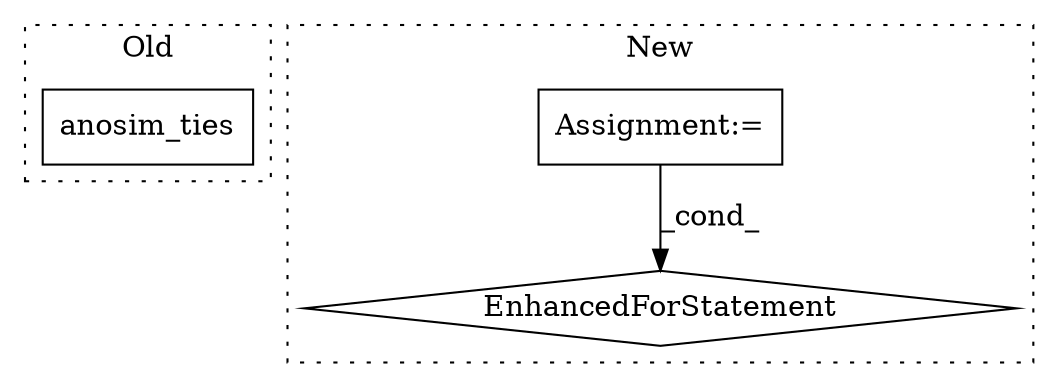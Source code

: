digraph G {
subgraph cluster0 {
1 [label="anosim_ties" a="32" s="1506" l="13" shape="box"];
label = "Old";
style="dotted";
}
subgraph cluster1 {
2 [label="EnhancedForStatement" a="70" s="1614,1768" l="53,3" shape="diamond"];
3 [label="Assignment:=" a="7" s="1614,1768" l="53,3" shape="box"];
label = "New";
style="dotted";
}
3 -> 2 [label="_cond_"];
}